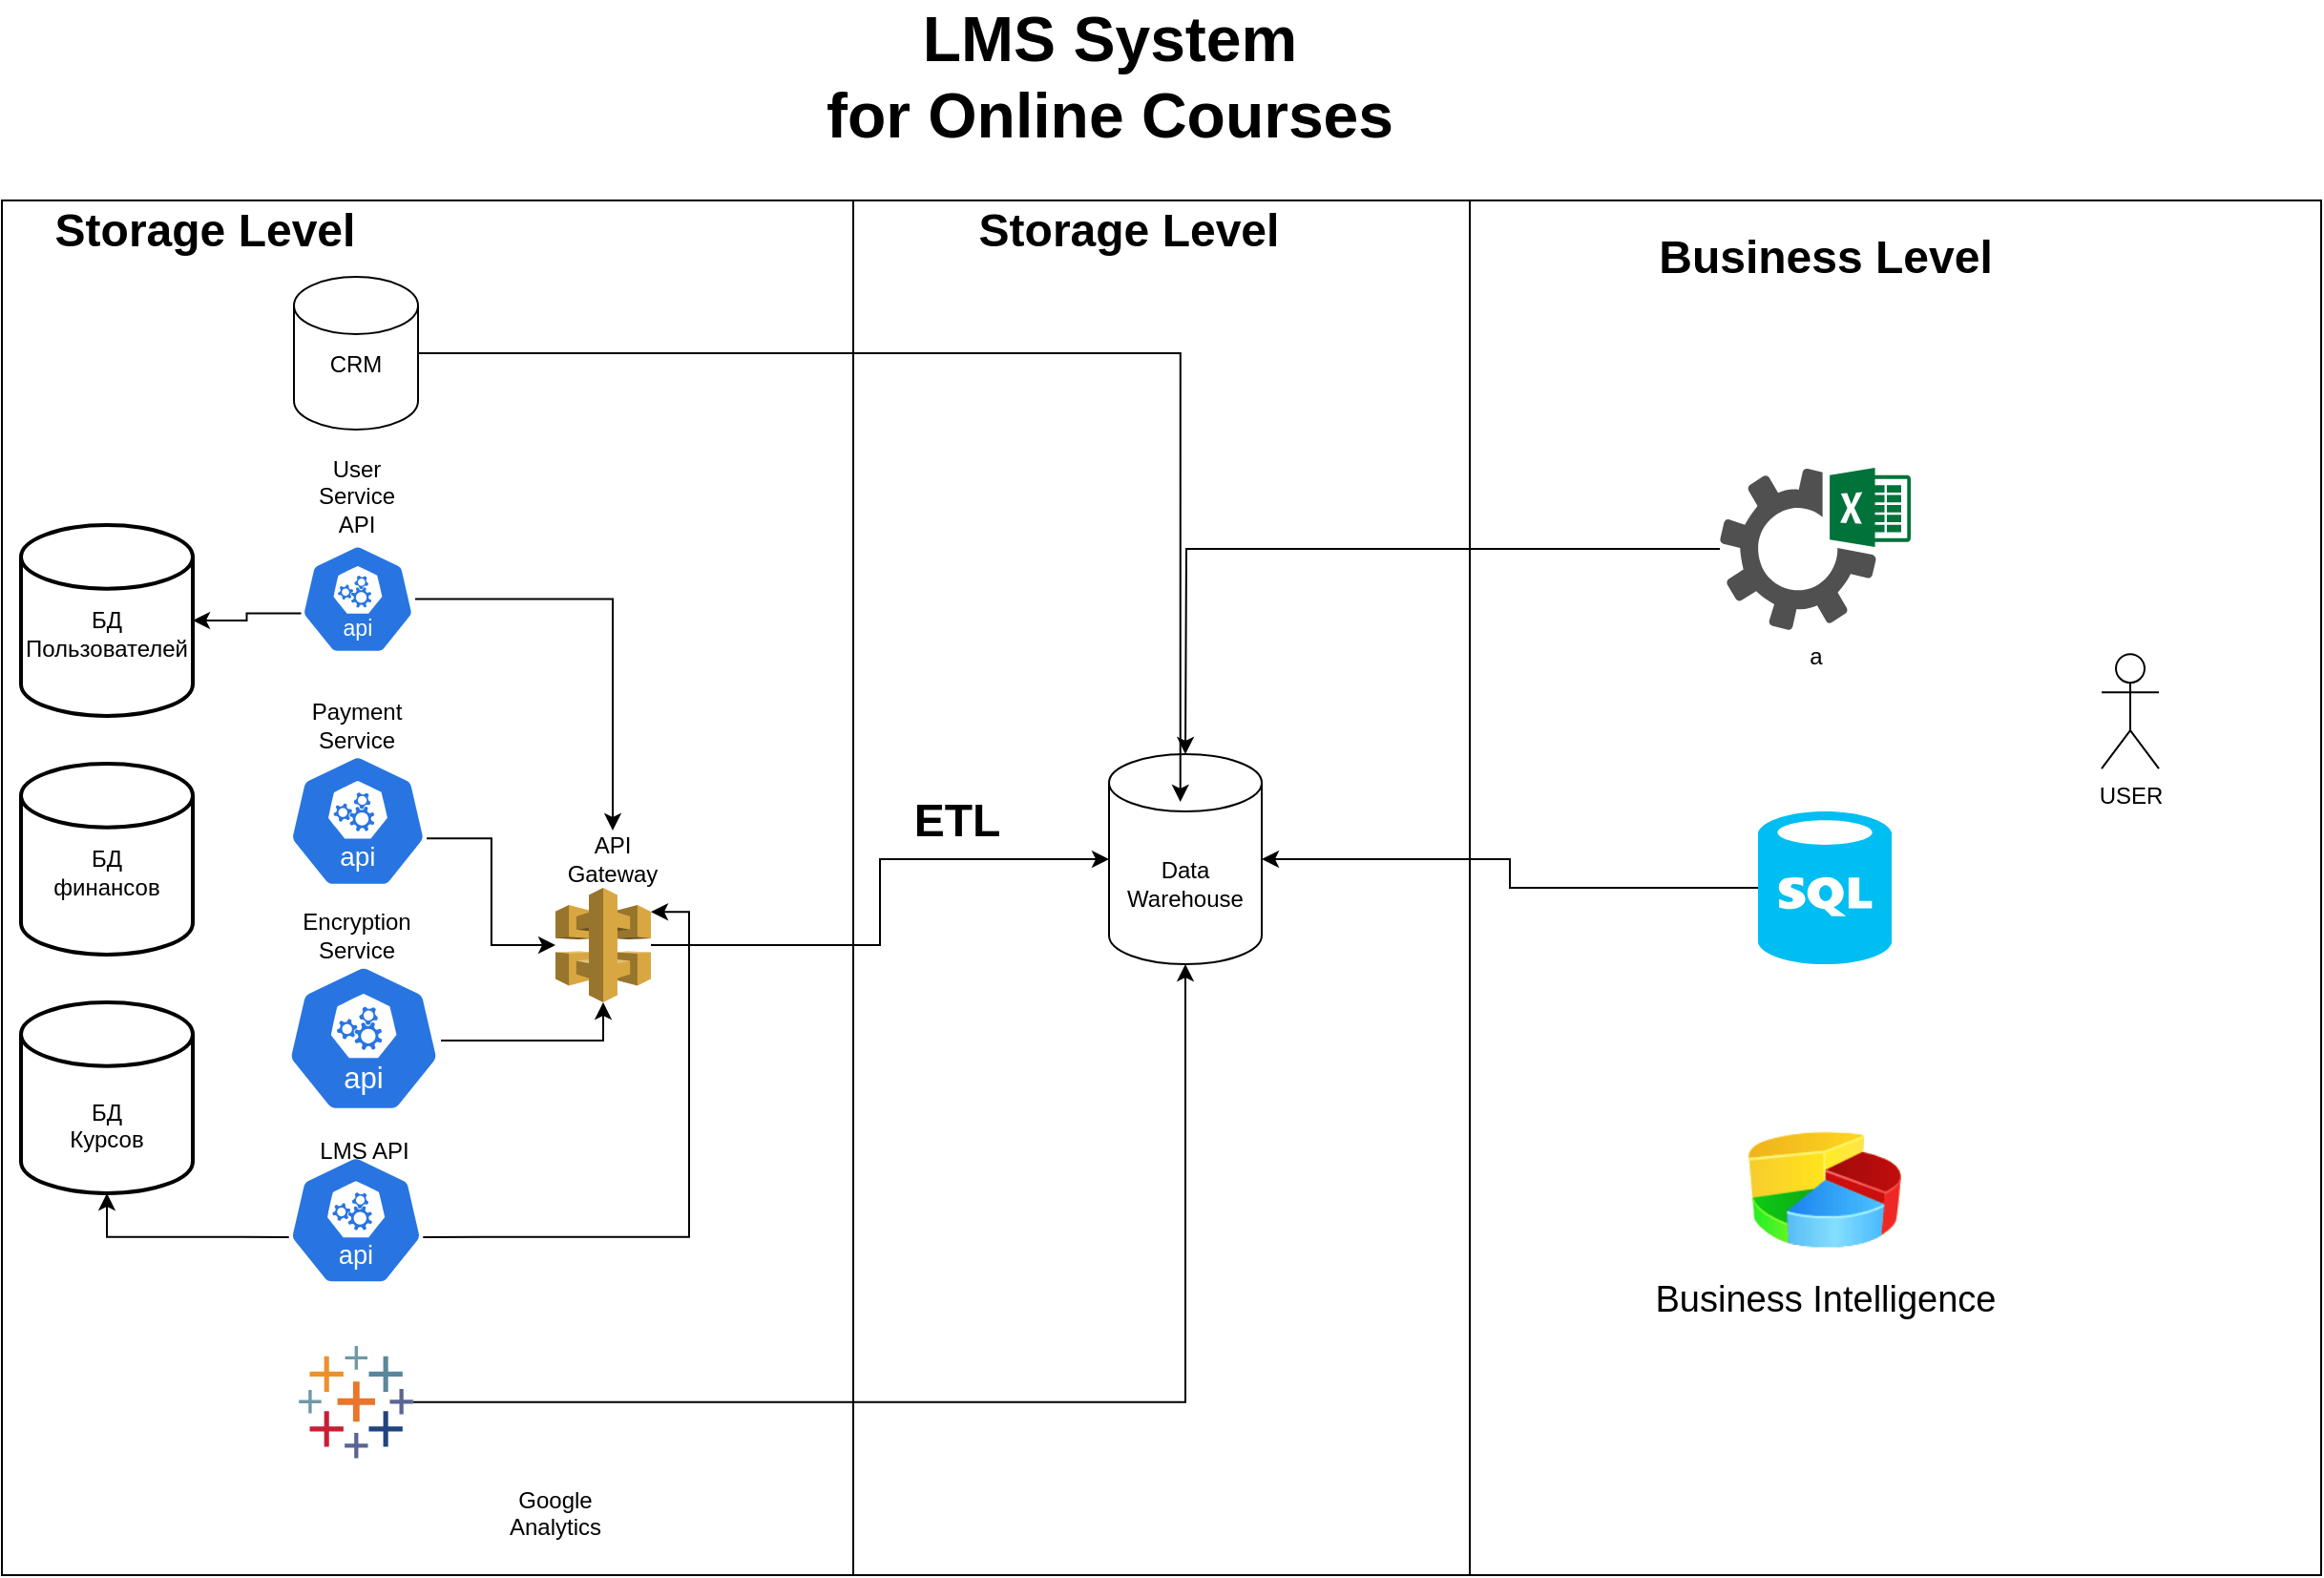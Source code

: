 <mxfile version="23.1.5" type="device">
  <diagram name="Page-1" id="R2I4hGwOUWfnA4z5xFKI">
    <mxGraphModel dx="2428" dy="1052" grid="1" gridSize="10" guides="1" tooltips="1" connect="1" arrows="1" fold="1" page="1" pageScale="1" pageWidth="850" pageHeight="1100" math="0" shadow="0">
      <root>
        <mxCell id="0" />
        <mxCell id="1" parent="0" />
        <mxCell id="w6o17WLRnTiQN1vq8QD2-3" value="" style="shape=process;whiteSpace=wrap;html=1;backgroundOutline=1;size=0.367;" vertex="1" parent="1">
          <mxGeometry x="-660" y="170" width="1215" height="720" as="geometry" />
        </mxCell>
        <mxCell id="w6o17WLRnTiQN1vq8QD2-1" value="Data&lt;br&gt;Warehouse" style="shape=cylinder3;whiteSpace=wrap;html=1;boundedLbl=1;backgroundOutline=1;size=15;" vertex="1" parent="1">
          <mxGeometry x="-80" y="460" width="80" height="110" as="geometry" />
        </mxCell>
        <mxCell id="w6o17WLRnTiQN1vq8QD2-46" style="edgeStyle=orthogonalEdgeStyle;rounded=0;orthogonalLoop=1;jettySize=auto;html=1;exitX=0;exitY=0.5;exitDx=0;exitDy=0;exitPerimeter=0;" edge="1" parent="1" source="w6o17WLRnTiQN1vq8QD2-5" target="w6o17WLRnTiQN1vq8QD2-1">
          <mxGeometry relative="1" as="geometry" />
        </mxCell>
        <mxCell id="w6o17WLRnTiQN1vq8QD2-5" value="" style="verticalLabelPosition=bottom;html=1;verticalAlign=top;align=center;strokeColor=none;fillColor=#00BEF2;shape=mxgraph.azure.sql_database;" vertex="1" parent="1">
          <mxGeometry x="260" y="490" width="70" height="80" as="geometry" />
        </mxCell>
        <mxCell id="w6o17WLRnTiQN1vq8QD2-6" value="" style="outlineConnect=0;dashed=0;verticalLabelPosition=bottom;verticalAlign=top;align=center;html=1;shape=mxgraph.aws3.api_gateway;fillColor=#D9A741;gradientColor=none;" vertex="1" parent="1">
          <mxGeometry x="-370" y="530" width="50" height="60" as="geometry" />
        </mxCell>
        <mxCell id="w6o17WLRnTiQN1vq8QD2-7" value="" style="aspect=fixed;sketch=0;html=1;dashed=0;whitespace=wrap;fillColor=#2875E2;strokeColor=#ffffff;points=[[0.005,0.63,0],[0.1,0.2,0],[0.9,0.2,0],[0.5,0,0],[0.995,0.63,0],[0.72,0.99,0],[0.5,1,0],[0.28,0.99,0]];shape=mxgraph.kubernetes.icon2;kubernetesLabel=1;prIcon=api" vertex="1" parent="1">
          <mxGeometry x="-503.54" y="350" width="60" height="57.6" as="geometry" />
        </mxCell>
        <mxCell id="w6o17WLRnTiQN1vq8QD2-21" style="edgeStyle=orthogonalEdgeStyle;rounded=0;orthogonalLoop=1;jettySize=auto;html=1;exitX=0.995;exitY=0.63;exitDx=0;exitDy=0;exitPerimeter=0;" edge="1" parent="1" source="w6o17WLRnTiQN1vq8QD2-8" target="w6o17WLRnTiQN1vq8QD2-6">
          <mxGeometry relative="1" as="geometry" />
        </mxCell>
        <mxCell id="w6o17WLRnTiQN1vq8QD2-8" value="" style="aspect=fixed;sketch=0;html=1;dashed=0;whitespace=wrap;fillColor=#2875E2;strokeColor=#ffffff;points=[[0.005,0.63,0],[0.1,0.2,0],[0.9,0.2,0],[0.5,0,0],[0.995,0.63,0],[0.72,0.99,0],[0.5,1,0],[0.28,0.99,0]];shape=mxgraph.kubernetes.icon2;kubernetesLabel=1;prIcon=api" vertex="1" parent="1">
          <mxGeometry x="-510" y="460" width="72.92" height="70" as="geometry" />
        </mxCell>
        <mxCell id="w6o17WLRnTiQN1vq8QD2-9" value="" style="aspect=fixed;sketch=0;html=1;dashed=0;whitespace=wrap;fillColor=#2875E2;strokeColor=#ffffff;points=[[0.005,0.63,0],[0.1,0.2,0],[0.9,0.2,0],[0.5,0,0],[0.995,0.63,0],[0.72,0.99,0],[0.5,1,0],[0.28,0.99,0]];shape=mxgraph.kubernetes.icon2;kubernetesLabel=1;prIcon=api" vertex="1" parent="1">
          <mxGeometry x="-510.96" y="570" width="80.96" height="77.72" as="geometry" />
        </mxCell>
        <mxCell id="w6o17WLRnTiQN1vq8QD2-10" value="" style="aspect=fixed;sketch=0;html=1;dashed=0;whitespace=wrap;fillColor=#2875E2;strokeColor=#ffffff;points=[[0.005,0.63,0],[0.1,0.2,0],[0.9,0.2,0],[0.5,0,0],[0.995,0.63,0],[0.72,0.99,0],[0.5,1,0],[0.28,0.99,0]];shape=mxgraph.kubernetes.icon2;kubernetesLabel=1;prIcon=api" vertex="1" parent="1">
          <mxGeometry x="-510" y="670" width="71" height="68.16" as="geometry" />
        </mxCell>
        <mxCell id="w6o17WLRnTiQN1vq8QD2-11" value="User Service API" style="text;html=1;align=center;verticalAlign=middle;whiteSpace=wrap;rounded=0;" vertex="1" parent="1">
          <mxGeometry x="-504.5" y="310" width="60" height="30" as="geometry" />
        </mxCell>
        <mxCell id="w6o17WLRnTiQN1vq8QD2-13" value="Payment Service" style="text;html=1;align=center;verticalAlign=middle;whiteSpace=wrap;rounded=0;" vertex="1" parent="1">
          <mxGeometry x="-503.54" y="430" width="60" height="30" as="geometry" />
        </mxCell>
        <mxCell id="w6o17WLRnTiQN1vq8QD2-15" value="Encryption Service" style="text;html=1;align=center;verticalAlign=middle;whiteSpace=wrap;rounded=0;" vertex="1" parent="1">
          <mxGeometry x="-504.5" y="540" width="60" height="30" as="geometry" />
        </mxCell>
        <mxCell id="w6o17WLRnTiQN1vq8QD2-17" value="LMS API&lt;div&gt;&lt;br/&gt;&lt;/div&gt;" style="text;html=1;align=center;verticalAlign=middle;whiteSpace=wrap;rounded=0;" vertex="1" parent="1">
          <mxGeometry x="-500.48" y="660" width="60" height="30" as="geometry" />
        </mxCell>
        <mxCell id="w6o17WLRnTiQN1vq8QD2-19" value="API Gateway" style="text;html=1;align=center;verticalAlign=middle;whiteSpace=wrap;rounded=0;" vertex="1" parent="1">
          <mxGeometry x="-370" y="500" width="60" height="30" as="geometry" />
        </mxCell>
        <mxCell id="w6o17WLRnTiQN1vq8QD2-22" style="edgeStyle=orthogonalEdgeStyle;rounded=0;orthogonalLoop=1;jettySize=auto;html=1;entryX=0.5;entryY=1;entryDx=0;entryDy=0;entryPerimeter=0;" edge="1" parent="1" source="w6o17WLRnTiQN1vq8QD2-9" target="w6o17WLRnTiQN1vq8QD2-6">
          <mxGeometry relative="1" as="geometry">
            <Array as="points">
              <mxPoint x="-345" y="610" />
            </Array>
          </mxGeometry>
        </mxCell>
        <mxCell id="w6o17WLRnTiQN1vq8QD2-20" style="edgeStyle=orthogonalEdgeStyle;rounded=0;orthogonalLoop=1;jettySize=auto;html=1;" edge="1" parent="1" source="w6o17WLRnTiQN1vq8QD2-7" target="w6o17WLRnTiQN1vq8QD2-19">
          <mxGeometry relative="1" as="geometry" />
        </mxCell>
        <mxCell id="w6o17WLRnTiQN1vq8QD2-23" style="edgeStyle=orthogonalEdgeStyle;rounded=0;orthogonalLoop=1;jettySize=auto;html=1;exitX=0.995;exitY=0.63;exitDx=0;exitDy=0;exitPerimeter=0;entryX=1;entryY=0.21;entryDx=0;entryDy=0;entryPerimeter=0;" edge="1" parent="1" source="w6o17WLRnTiQN1vq8QD2-10" target="w6o17WLRnTiQN1vq8QD2-6">
          <mxGeometry relative="1" as="geometry" />
        </mxCell>
        <mxCell id="w6o17WLRnTiQN1vq8QD2-24" value="USER" style="shape=umlActor;verticalLabelPosition=bottom;verticalAlign=top;html=1;outlineConnect=0;" vertex="1" parent="1">
          <mxGeometry x="440" y="407.6" width="30" height="60" as="geometry" />
        </mxCell>
        <mxCell id="w6o17WLRnTiQN1vq8QD2-45" style="edgeStyle=orthogonalEdgeStyle;rounded=0;orthogonalLoop=1;jettySize=auto;html=1;" edge="1" parent="1" source="w6o17WLRnTiQN1vq8QD2-27" target="w6o17WLRnTiQN1vq8QD2-1">
          <mxGeometry relative="1" as="geometry" />
        </mxCell>
        <mxCell id="w6o17WLRnTiQN1vq8QD2-27" value="" style="verticalLabelPosition=bottom;aspect=fixed;html=1;shape=mxgraph.salesforce.analytics;" vertex="1" parent="1">
          <mxGeometry x="-504.5" y="770" width="60" height="58.8" as="geometry" />
        </mxCell>
        <mxCell id="w6o17WLRnTiQN1vq8QD2-31" value="Google Analytics&lt;div&gt;&lt;br/&gt;&lt;/div&gt;" style="text;html=1;align=center;verticalAlign=middle;whiteSpace=wrap;rounded=0;" vertex="1" parent="1">
          <mxGeometry x="-400" y="850" width="60" height="30" as="geometry" />
        </mxCell>
        <mxCell id="w6o17WLRnTiQN1vq8QD2-32" value="CRM&lt;div&gt;&lt;br/&gt;&lt;/div&gt;" style="shape=cylinder3;whiteSpace=wrap;html=1;boundedLbl=1;backgroundOutline=1;size=15;" vertex="1" parent="1">
          <mxGeometry x="-507" y="210" width="65" height="80" as="geometry" />
        </mxCell>
        <mxCell id="w6o17WLRnTiQN1vq8QD2-59" style="edgeStyle=orthogonalEdgeStyle;rounded=0;orthogonalLoop=1;jettySize=auto;html=1;" edge="1" parent="1" source="w6o17WLRnTiQN1vq8QD2-33">
          <mxGeometry relative="1" as="geometry">
            <mxPoint x="-40" y="460" as="targetPoint" />
          </mxGeometry>
        </mxCell>
        <mxCell id="w6o17WLRnTiQN1vq8QD2-33" value="a" style="sketch=0;pointerEvents=1;shadow=0;dashed=0;html=1;strokeColor=none;fillColor=#505050;labelPosition=center;verticalLabelPosition=bottom;verticalAlign=top;outlineConnect=0;align=center;shape=mxgraph.office.services.excel_services;" vertex="1" parent="1">
          <mxGeometry x="240" y="310" width="100" height="85" as="geometry" />
        </mxCell>
        <mxCell id="w6o17WLRnTiQN1vq8QD2-34" value="&lt;font style=&quot;font-size: 33px;&quot;&gt;LMS System &lt;br&gt;for Online Courses&lt;/font&gt;&lt;div style=&quot;font-size: 33px;&quot;&gt;&lt;br&gt;&lt;/div&gt;" style="text;strokeColor=none;fillColor=none;html=1;fontSize=24;fontStyle=1;verticalAlign=middle;align=center;" vertex="1" parent="1">
          <mxGeometry x="-210" y="80" width="260" height="90" as="geometry" />
        </mxCell>
        <mxCell id="w6o17WLRnTiQN1vq8QD2-38" value="Storage Level&lt;div&gt;&lt;br/&gt;&lt;/div&gt;" style="text;strokeColor=none;fillColor=none;html=1;fontSize=24;fontStyle=1;verticalAlign=middle;align=center;" vertex="1" parent="1">
          <mxGeometry x="-120" y="180" width="100" height="40" as="geometry" />
        </mxCell>
        <mxCell id="w6o17WLRnTiQN1vq8QD2-39" value="Business Level" style="text;strokeColor=none;fillColor=none;html=1;fontSize=24;fontStyle=1;verticalAlign=middle;align=center;" vertex="1" parent="1">
          <mxGeometry x="245" y="180" width="100" height="40" as="geometry" />
        </mxCell>
        <mxCell id="w6o17WLRnTiQN1vq8QD2-40" value="Storage Level&lt;div&gt;&lt;br/&gt;&lt;/div&gt;" style="text;strokeColor=none;fillColor=none;html=1;fontSize=24;fontStyle=1;verticalAlign=middle;align=center;" vertex="1" parent="1">
          <mxGeometry x="-603.54" y="180" width="100" height="40" as="geometry" />
        </mxCell>
        <mxCell id="w6o17WLRnTiQN1vq8QD2-44" style="edgeStyle=orthogonalEdgeStyle;rounded=0;orthogonalLoop=1;jettySize=auto;html=1;entryX=0.467;entryY=0.227;entryDx=0;entryDy=0;entryPerimeter=0;" edge="1" parent="1" source="w6o17WLRnTiQN1vq8QD2-32" target="w6o17WLRnTiQN1vq8QD2-1">
          <mxGeometry relative="1" as="geometry" />
        </mxCell>
        <mxCell id="w6o17WLRnTiQN1vq8QD2-49" value="&lt;br&gt;&lt;br&gt;БД&lt;br&gt;Пользователей&lt;div&gt;&lt;br&gt;&lt;/div&gt;" style="strokeWidth=2;html=1;shape=mxgraph.flowchart.database;whiteSpace=wrap;" vertex="1" parent="1">
          <mxGeometry x="-650" y="340" width="90" height="100" as="geometry" />
        </mxCell>
        <mxCell id="w6o17WLRnTiQN1vq8QD2-50" style="edgeStyle=orthogonalEdgeStyle;rounded=0;orthogonalLoop=1;jettySize=auto;html=1;exitX=0.005;exitY=0.63;exitDx=0;exitDy=0;exitPerimeter=0;entryX=1;entryY=0.5;entryDx=0;entryDy=0;entryPerimeter=0;" edge="1" parent="1" source="w6o17WLRnTiQN1vq8QD2-7" target="w6o17WLRnTiQN1vq8QD2-49">
          <mxGeometry relative="1" as="geometry" />
        </mxCell>
        <mxCell id="w6o17WLRnTiQN1vq8QD2-51" value="&lt;br&gt;&lt;br&gt;БД&lt;br&gt;финансов&lt;br&gt;&lt;div&gt;&lt;br&gt;&lt;/div&gt;" style="strokeWidth=2;html=1;shape=mxgraph.flowchart.database;whiteSpace=wrap;" vertex="1" parent="1">
          <mxGeometry x="-650" y="465" width="90" height="100" as="geometry" />
        </mxCell>
        <mxCell id="w6o17WLRnTiQN1vq8QD2-52" value="&lt;br&gt;&lt;br&gt;БД&lt;br&gt;Курсов" style="strokeWidth=2;html=1;shape=mxgraph.flowchart.database;whiteSpace=wrap;" vertex="1" parent="1">
          <mxGeometry x="-650" y="590" width="90" height="100" as="geometry" />
        </mxCell>
        <mxCell id="w6o17WLRnTiQN1vq8QD2-55" style="edgeStyle=orthogonalEdgeStyle;rounded=0;orthogonalLoop=1;jettySize=auto;html=1;exitX=0.005;exitY=0.63;exitDx=0;exitDy=0;exitPerimeter=0;entryX=0.5;entryY=1;entryDx=0;entryDy=0;entryPerimeter=0;" edge="1" parent="1" source="w6o17WLRnTiQN1vq8QD2-10" target="w6o17WLRnTiQN1vq8QD2-52">
          <mxGeometry relative="1" as="geometry" />
        </mxCell>
        <mxCell id="w6o17WLRnTiQN1vq8QD2-56" value="ETL" style="text;strokeColor=none;fillColor=none;html=1;fontSize=24;fontStyle=1;verticalAlign=middle;align=center;" vertex="1" parent="1">
          <mxGeometry x="-210" y="475" width="100" height="40" as="geometry" />
        </mxCell>
        <mxCell id="w6o17WLRnTiQN1vq8QD2-58" style="edgeStyle=orthogonalEdgeStyle;rounded=0;orthogonalLoop=1;jettySize=auto;html=1;entryX=0;entryY=0.5;entryDx=0;entryDy=0;entryPerimeter=0;" edge="1" parent="1" source="w6o17WLRnTiQN1vq8QD2-6" target="w6o17WLRnTiQN1vq8QD2-1">
          <mxGeometry relative="1" as="geometry" />
        </mxCell>
        <mxCell id="w6o17WLRnTiQN1vq8QD2-62" value="&lt;font style=&quot;font-size: 19px;&quot;&gt;Business Intelligence&lt;/font&gt;" style="image;html=1;image=img/lib/clip_art/finance/Pie_Chart_128x128.png" vertex="1" parent="1">
          <mxGeometry x="255" y="648" width="80" height="80" as="geometry" />
        </mxCell>
      </root>
    </mxGraphModel>
  </diagram>
</mxfile>
